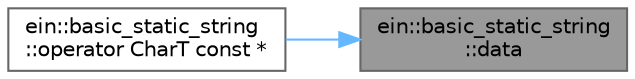 digraph "ein::basic_static_string::data"
{
 // INTERACTIVE_SVG=YES
 // LATEX_PDF_SIZE
  bgcolor="transparent";
  edge [fontname=Helvetica,fontsize=10,labelfontname=Helvetica,labelfontsize=10];
  node [fontname=Helvetica,fontsize=10,shape=box,height=0.2,width=0.4];
  rankdir="RL";
  Node1 [id="Node000001",label="ein::basic_static_string\l::data",height=0.2,width=0.4,color="gray40", fillcolor="grey60", style="filled", fontcolor="black",tooltip=" "];
  Node1 -> Node2 [id="edge1_Node000001_Node000002",dir="back",color="steelblue1",style="solid",tooltip=" "];
  Node2 [id="Node000002",label="ein::basic_static_string\l::operator CharT const *",height=0.2,width=0.4,color="grey40", fillcolor="white", style="filled",URL="$classein_1_1basic__static__string.html#abff06f399f5a4397ed802296d5a51037",tooltip=" "];
}
